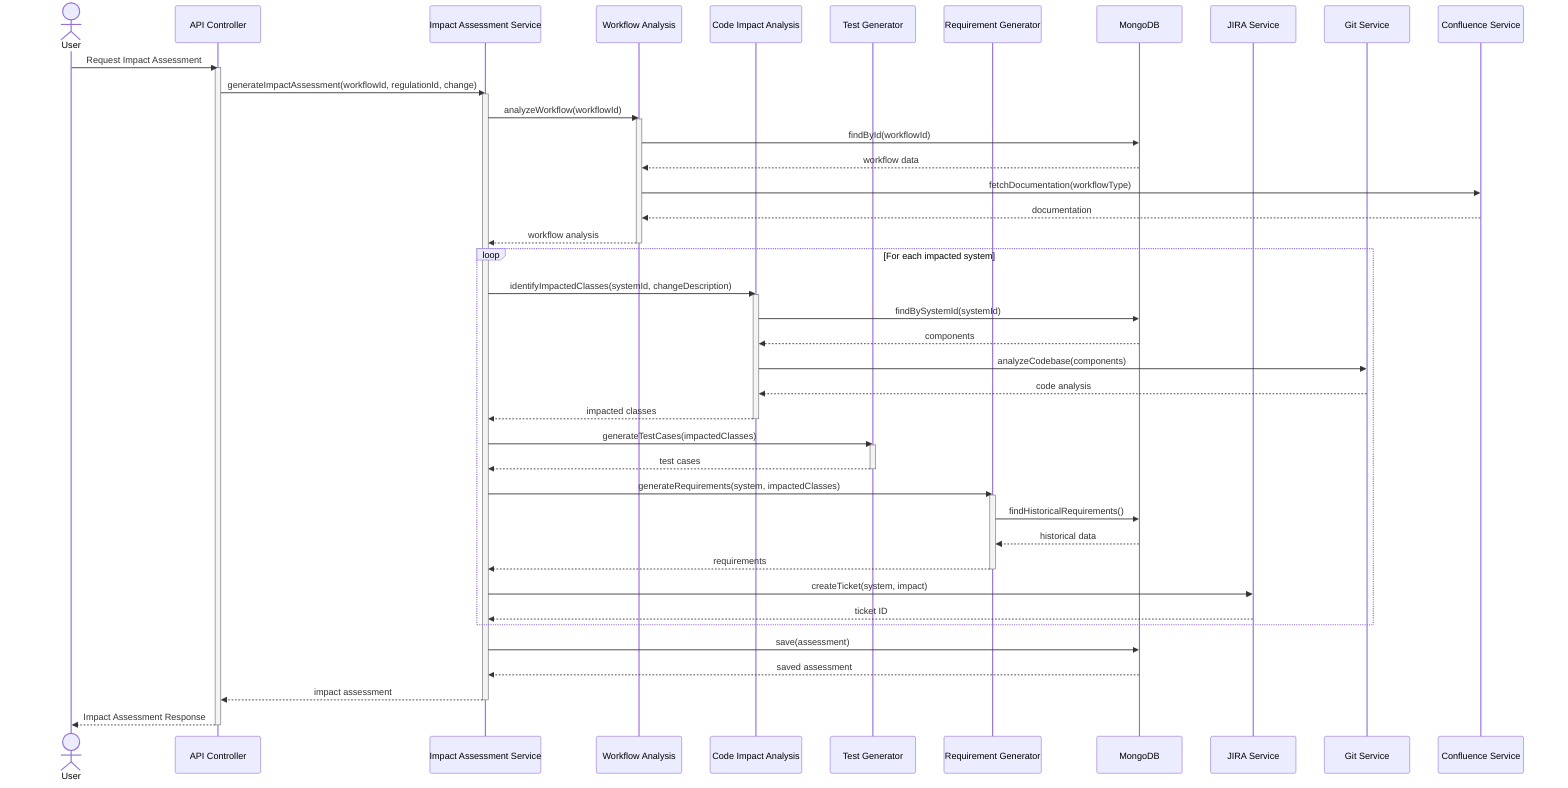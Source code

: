 sequenceDiagram
    actor User
    participant API as API Controller
    participant IA as Impact Assessment Service
    participant WA as Workflow Analysis
    participant CIA as Code Impact Analysis
    participant TG as Test Generator
    participant RG as Requirement Generator
    participant Mongo as MongoDB
    participant Jira as JIRA Service
    participant Git as Git Service
    participant Conf as Confluence Service

    User->>API: Request Impact Assessment
    activate API
    
    API->>IA: generateImpactAssessment(workflowId, regulationId, change)
    activate IA
    
    IA->>WA: analyzeWorkflow(workflowId)
    activate WA
    WA->>Mongo: findById(workflowId)
    Mongo-->>WA: workflow data
    WA->>Conf: fetchDocumentation(workflowType)
    Conf-->>WA: documentation
    WA-->>IA: workflow analysis
    deactivate WA
    
    loop For each impacted system
        IA->>CIA: identifyImpactedClasses(systemId, changeDescription)
        activate CIA
        CIA->>Mongo: findBySystemId(systemId)
        Mongo-->>CIA: components
        CIA->>Git: analyzeCodebase(components)
        Git-->>CIA: code analysis
        CIA-->>IA: impacted classes
        deactivate CIA
        
        IA->>TG: generateTestCases(impactedClasses)
        activate TG
        TG-->>IA: test cases
        deactivate TG
        
        IA->>RG: generateRequirements(system, impactedClasses)
        activate RG
        RG->>Mongo: findHistoricalRequirements()
        Mongo-->>RG: historical data
        RG-->>IA: requirements
        deactivate RG
        
        IA->>Jira: createTicket(system, impact)
        Jira-->>IA: ticket ID
    end
    
    IA->>Mongo: save(assessment)
    Mongo-->>IA: saved assessment
    
    IA-->>API: impact assessment
    deactivate IA
    
    API-->>User: Impact Assessment Response
    deactivate API